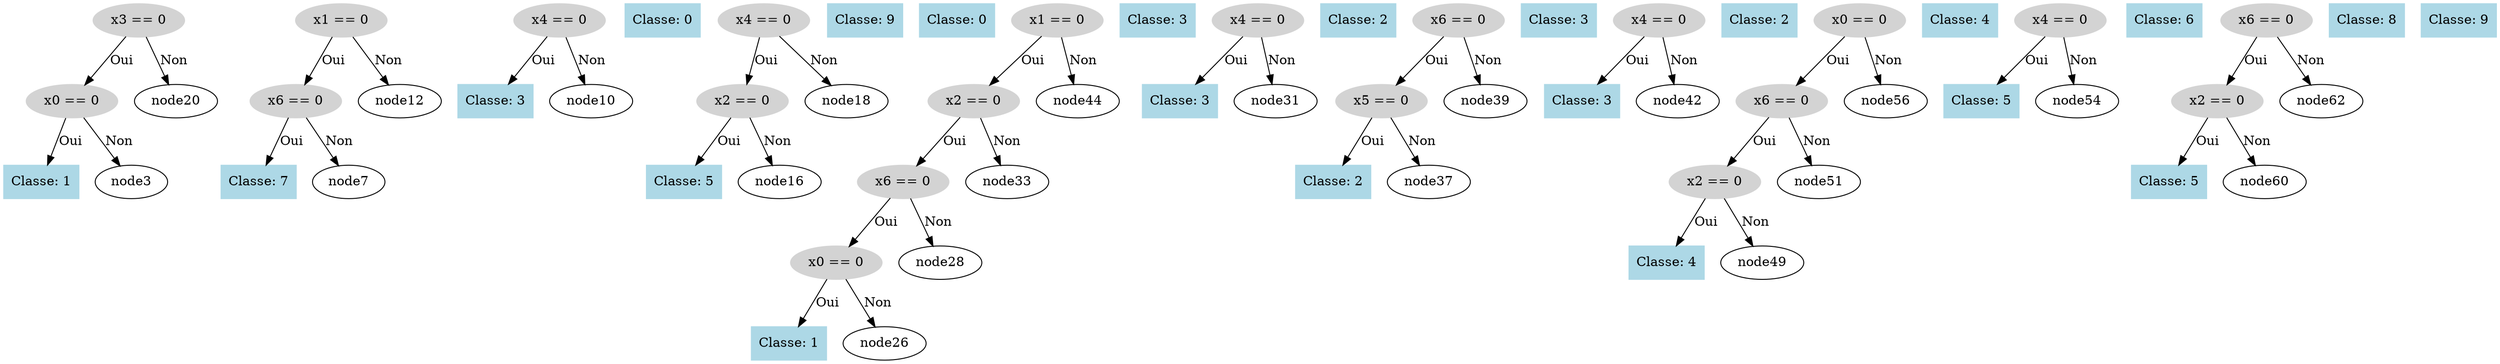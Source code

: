 digraph DecisionTree {
  node0 [label="x3 == 0", shape=ellipse, style=filled, color=lightgray];
  node0 -> node1 [label="Oui"];
  node1 [label="x0 == 0", shape=ellipse, style=filled, color=lightgray];
  node1 -> node2 [label="Oui"];
  node2 [label="Classe: 1", shape=box, style=filled, color=lightblue];
  node1 -> node3 [label="Non"];
  node4 [label="x1 == 0", shape=ellipse, style=filled, color=lightgray];
  node4 -> node5 [label="Oui"];
  node5 [label="x6 == 0", shape=ellipse, style=filled, color=lightgray];
  node5 -> node6 [label="Oui"];
  node6 [label="Classe: 7", shape=box, style=filled, color=lightblue];
  node5 -> node7 [label="Non"];
  node8 [label="x4 == 0", shape=ellipse, style=filled, color=lightgray];
  node8 -> node9 [label="Oui"];
  node9 [label="Classe: 3", shape=box, style=filled, color=lightblue];
  node8 -> node10 [label="Non"];
  node11 [label="Classe: 0", shape=box, style=filled, color=lightblue];
  node4 -> node12 [label="Non"];
  node13 [label="x4 == 0", shape=ellipse, style=filled, color=lightgray];
  node13 -> node14 [label="Oui"];
  node14 [label="x2 == 0", shape=ellipse, style=filled, color=lightgray];
  node14 -> node15 [label="Oui"];
  node15 [label="Classe: 5", shape=box, style=filled, color=lightblue];
  node14 -> node16 [label="Non"];
  node17 [label="Classe: 9", shape=box, style=filled, color=lightblue];
  node13 -> node18 [label="Non"];
  node19 [label="Classe: 0", shape=box, style=filled, color=lightblue];
  node0 -> node20 [label="Non"];
  node21 [label="x1 == 0", shape=ellipse, style=filled, color=lightgray];
  node21 -> node22 [label="Oui"];
  node22 [label="x2 == 0", shape=ellipse, style=filled, color=lightgray];
  node22 -> node23 [label="Oui"];
  node23 [label="x6 == 0", shape=ellipse, style=filled, color=lightgray];
  node23 -> node24 [label="Oui"];
  node24 [label="x0 == 0", shape=ellipse, style=filled, color=lightgray];
  node24 -> node25 [label="Oui"];
  node25 [label="Classe: 1", shape=box, style=filled, color=lightblue];
  node24 -> node26 [label="Non"];
  node27 [label="Classe: 3", shape=box, style=filled, color=lightblue];
  node23 -> node28 [label="Non"];
  node29 [label="x4 == 0", shape=ellipse, style=filled, color=lightgray];
  node29 -> node30 [label="Oui"];
  node30 [label="Classe: 3", shape=box, style=filled, color=lightblue];
  node29 -> node31 [label="Non"];
  node32 [label="Classe: 2", shape=box, style=filled, color=lightblue];
  node22 -> node33 [label="Non"];
  node34 [label="x6 == 0", shape=ellipse, style=filled, color=lightgray];
  node34 -> node35 [label="Oui"];
  node35 [label="x5 == 0", shape=ellipse, style=filled, color=lightgray];
  node35 -> node36 [label="Oui"];
  node36 [label="Classe: 2", shape=box, style=filled, color=lightblue];
  node35 -> node37 [label="Non"];
  node38 [label="Classe: 3", shape=box, style=filled, color=lightblue];
  node34 -> node39 [label="Non"];
  node40 [label="x4 == 0", shape=ellipse, style=filled, color=lightgray];
  node40 -> node41 [label="Oui"];
  node41 [label="Classe: 3", shape=box, style=filled, color=lightblue];
  node40 -> node42 [label="Non"];
  node43 [label="Classe: 2", shape=box, style=filled, color=lightblue];
  node21 -> node44 [label="Non"];
  node45 [label="x0 == 0", shape=ellipse, style=filled, color=lightgray];
  node45 -> node46 [label="Oui"];
  node46 [label="x6 == 0", shape=ellipse, style=filled, color=lightgray];
  node46 -> node47 [label="Oui"];
  node47 [label="x2 == 0", shape=ellipse, style=filled, color=lightgray];
  node47 -> node48 [label="Oui"];
  node48 [label="Classe: 4", shape=box, style=filled, color=lightblue];
  node47 -> node49 [label="Non"];
  node50 [label="Classe: 4", shape=box, style=filled, color=lightblue];
  node46 -> node51 [label="Non"];
  node52 [label="x4 == 0", shape=ellipse, style=filled, color=lightgray];
  node52 -> node53 [label="Oui"];
  node53 [label="Classe: 5", shape=box, style=filled, color=lightblue];
  node52 -> node54 [label="Non"];
  node55 [label="Classe: 6", shape=box, style=filled, color=lightblue];
  node45 -> node56 [label="Non"];
  node57 [label="x6 == 0", shape=ellipse, style=filled, color=lightgray];
  node57 -> node58 [label="Oui"];
  node58 [label="x2 == 0", shape=ellipse, style=filled, color=lightgray];
  node58 -> node59 [label="Oui"];
  node59 [label="Classe: 5", shape=box, style=filled, color=lightblue];
  node58 -> node60 [label="Non"];
  node61 [label="Classe: 8", shape=box, style=filled, color=lightblue];
  node57 -> node62 [label="Non"];
  node63 [label="Classe: 9", shape=box, style=filled, color=lightblue];
}
